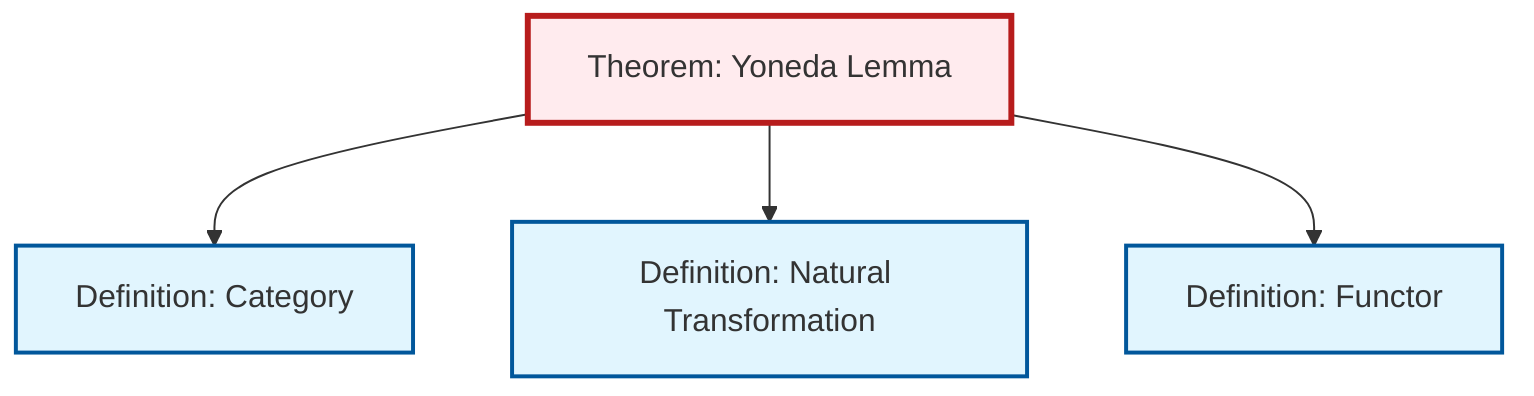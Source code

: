 graph TD
    classDef definition fill:#e1f5fe,stroke:#01579b,stroke-width:2px
    classDef theorem fill:#f3e5f5,stroke:#4a148c,stroke-width:2px
    classDef axiom fill:#fff3e0,stroke:#e65100,stroke-width:2px
    classDef example fill:#e8f5e9,stroke:#1b5e20,stroke-width:2px
    classDef current fill:#ffebee,stroke:#b71c1c,stroke-width:3px
    thm-yoneda["Theorem: Yoneda Lemma"]:::theorem
    def-functor["Definition: Functor"]:::definition
    def-category["Definition: Category"]:::definition
    def-natural-transformation["Definition: Natural Transformation"]:::definition
    thm-yoneda --> def-category
    thm-yoneda --> def-natural-transformation
    thm-yoneda --> def-functor
    class thm-yoneda current